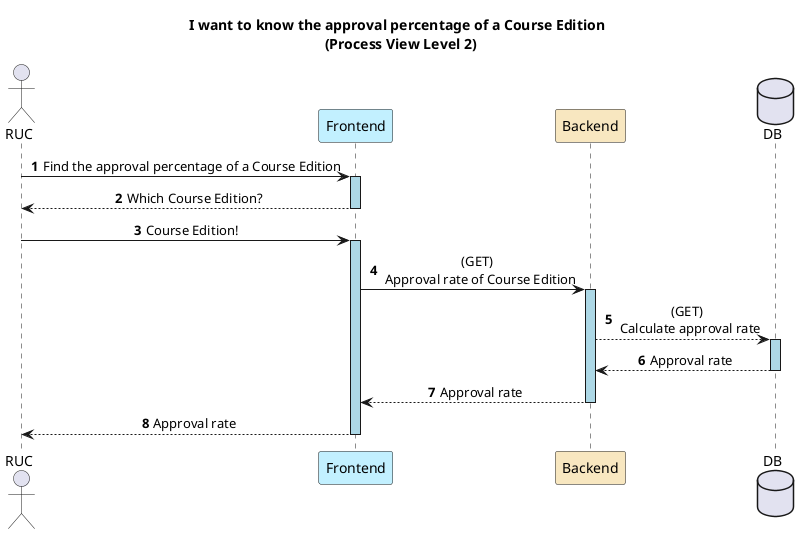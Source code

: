 @startuml
autonumber
skinparam sequenceMessageAlign center
skinparam sequenceLifeLineBackgroundColor lightblue
title: I want to know the approval percentage of a Course Edition \n (Process View Level 2)
actor RUC as RUC

participant "Frontend" as FE #application
participant "Backend" as BE #strategy
database DB


RUC -> FE : Find the approval percentage of a Course Edition
activate FE
FE --> RUC : Which Course Edition?
deactivate FE
RUC -> FE: Course Edition!
activate FE
FE -> BE : (GET) \n Approval rate of Course Edition
activate BE
BE --> DB : (GET) \n Calculate approval rate
activate DB
DB --> BE :Approval rate
deactivate DB
BE --> FE : Approval rate
deactivate BE
FE --> RUC : Approval rate
deactivate FE


@enduml